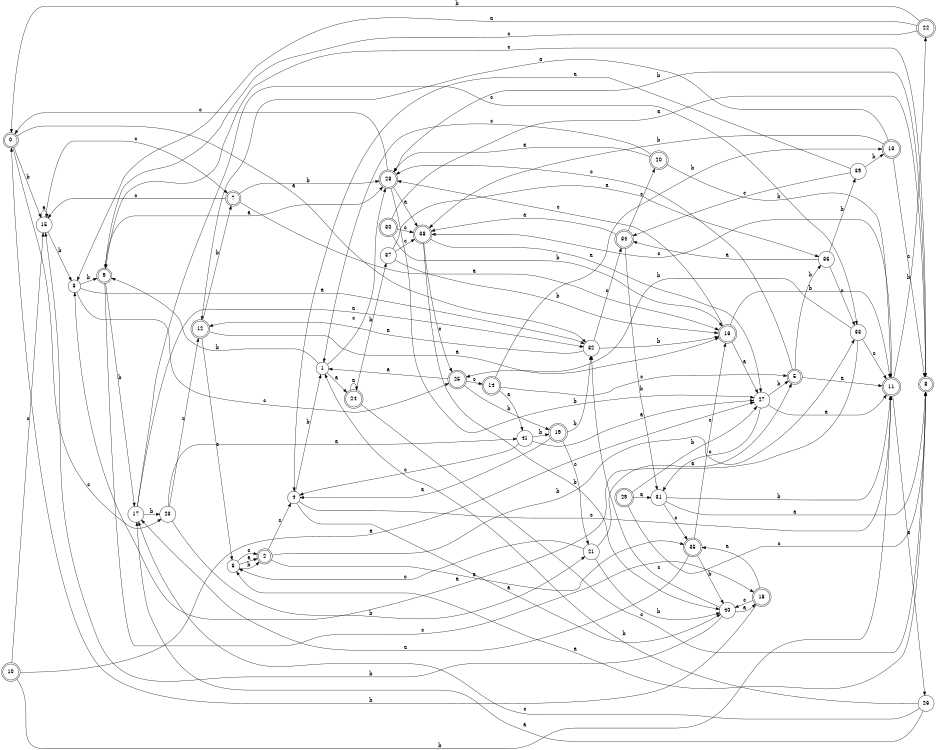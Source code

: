 digraph n34_3 {
__start0 [label="" shape="none"];

rankdir=LR;
size="8,5";

s0 [style="rounded,filled", color="black", fillcolor="white" shape="doublecircle", label="0"];
s1 [style="filled", color="black", fillcolor="white" shape="circle", label="1"];
s2 [style="rounded,filled", color="black", fillcolor="white" shape="doublecircle", label="2"];
s3 [style="filled", color="black", fillcolor="white" shape="circle", label="3"];
s4 [style="filled", color="black", fillcolor="white" shape="circle", label="4"];
s5 [style="rounded,filled", color="black", fillcolor="white" shape="doublecircle", label="5"];
s6 [style="filled", color="black", fillcolor="white" shape="circle", label="6"];
s7 [style="rounded,filled", color="black", fillcolor="white" shape="doublecircle", label="7"];
s8 [style="rounded,filled", color="black", fillcolor="white" shape="doublecircle", label="8"];
s9 [style="rounded,filled", color="black", fillcolor="white" shape="doublecircle", label="9"];
s10 [style="rounded,filled", color="black", fillcolor="white" shape="doublecircle", label="10"];
s11 [style="rounded,filled", color="black", fillcolor="white" shape="doublecircle", label="11"];
s12 [style="rounded,filled", color="black", fillcolor="white" shape="doublecircle", label="12"];
s13 [style="rounded,filled", color="black", fillcolor="white" shape="doublecircle", label="13"];
s14 [style="rounded,filled", color="black", fillcolor="white" shape="doublecircle", label="14"];
s15 [style="filled", color="black", fillcolor="white" shape="circle", label="15"];
s16 [style="rounded,filled", color="black", fillcolor="white" shape="doublecircle", label="16"];
s17 [style="filled", color="black", fillcolor="white" shape="circle", label="17"];
s18 [style="rounded,filled", color="black", fillcolor="white" shape="doublecircle", label="18"];
s19 [style="rounded,filled", color="black", fillcolor="white" shape="doublecircle", label="19"];
s20 [style="rounded,filled", color="black", fillcolor="white" shape="doublecircle", label="20"];
s21 [style="filled", color="black", fillcolor="white" shape="circle", label="21"];
s22 [style="rounded,filled", color="black", fillcolor="white" shape="doublecircle", label="22"];
s23 [style="filled", color="black", fillcolor="white" shape="circle", label="23"];
s24 [style="rounded,filled", color="black", fillcolor="white" shape="doublecircle", label="24"];
s25 [style="rounded,filled", color="black", fillcolor="white" shape="doublecircle", label="25"];
s26 [style="filled", color="black", fillcolor="white" shape="circle", label="26"];
s27 [style="filled", color="black", fillcolor="white" shape="circle", label="27"];
s28 [style="rounded,filled", color="black", fillcolor="white" shape="doublecircle", label="28"];
s29 [style="rounded,filled", color="black", fillcolor="white" shape="doublecircle", label="29"];
s30 [style="rounded,filled", color="black", fillcolor="white" shape="doublecircle", label="30"];
s31 [style="filled", color="black", fillcolor="white" shape="circle", label="31"];
s32 [style="filled", color="black", fillcolor="white" shape="circle", label="32"];
s33 [style="filled", color="black", fillcolor="white" shape="circle", label="33"];
s34 [style="rounded,filled", color="black", fillcolor="white" shape="doublecircle", label="34"];
s35 [style="rounded,filled", color="black", fillcolor="white" shape="doublecircle", label="35"];
s36 [style="filled", color="black", fillcolor="white" shape="circle", label="36"];
s37 [style="filled", color="black", fillcolor="white" shape="circle", label="37"];
s38 [style="rounded,filled", color="black", fillcolor="white" shape="doublecircle", label="38"];
s39 [style="filled", color="black", fillcolor="white" shape="circle", label="39"];
s40 [style="filled", color="black", fillcolor="white" shape="circle", label="40"];
s41 [style="filled", color="black", fillcolor="white" shape="circle", label="41"];
s0 -> s32 [label="a"];
s0 -> s15 [label="b"];
s0 -> s23 [label="c"];
s1 -> s24 [label="a"];
s1 -> s9 [label="b"];
s1 -> s28 [label="c"];
s2 -> s35 [label="a"];
s2 -> s33 [label="b"];
s2 -> s4 [label="c"];
s3 -> s32 [label="a"];
s3 -> s9 [label="b"];
s3 -> s25 [label="c"];
s4 -> s40 [label="a"];
s4 -> s1 [label="b"];
s4 -> s11 [label="c"];
s5 -> s11 [label="a"];
s5 -> s36 [label="b"];
s5 -> s28 [label="c"];
s6 -> s2 [label="a"];
s6 -> s2 [label="b"];
s6 -> s2 [label="c"];
s7 -> s16 [label="a"];
s7 -> s28 [label="b"];
s7 -> s15 [label="c"];
s8 -> s6 [label="a"];
s8 -> s28 [label="b"];
s8 -> s9 [label="c"];
s9 -> s28 [label="a"];
s9 -> s17 [label="b"];
s9 -> s18 [label="c"];
s10 -> s27 [label="a"];
s10 -> s11 [label="b"];
s10 -> s15 [label="c"];
s11 -> s26 [label="a"];
s11 -> s22 [label="b"];
s11 -> s38 [label="c"];
s12 -> s16 [label="a"];
s12 -> s7 [label="b"];
s12 -> s6 [label="c"];
s13 -> s12 [label="a"];
s13 -> s38 [label="b"];
s13 -> s8 [label="c"];
s14 -> s41 [label="a"];
s14 -> s13 [label="b"];
s14 -> s5 [label="c"];
s15 -> s15 [label="a"];
s15 -> s3 [label="b"];
s15 -> s7 [label="c"];
s16 -> s27 [label="a"];
s16 -> s11 [label="b"];
s16 -> s28 [label="c"];
s17 -> s32 [label="a"];
s17 -> s23 [label="b"];
s17 -> s33 [label="c"];
s18 -> s35 [label="a"];
s18 -> s0 [label="b"];
s18 -> s40 [label="c"];
s19 -> s4 [label="a"];
s19 -> s32 [label="b"];
s19 -> s21 [label="c"];
s20 -> s28 [label="a"];
s20 -> s11 [label="b"];
s20 -> s1 [label="c"];
s21 -> s5 [label="a"];
s21 -> s40 [label="b"];
s21 -> s6 [label="c"];
s22 -> s3 [label="a"];
s22 -> s0 [label="b"];
s22 -> s9 [label="c"];
s23 -> s41 [label="a"];
s23 -> s21 [label="b"];
s23 -> s12 [label="c"];
s24 -> s24 [label="a"];
s24 -> s37 [label="b"];
s24 -> s8 [label="c"];
s25 -> s1 [label="a"];
s25 -> s19 [label="b"];
s25 -> s14 [label="c"];
s26 -> s17 [label="a"];
s26 -> s1 [label="b"];
s26 -> s17 [label="c"];
s27 -> s11 [label="a"];
s27 -> s5 [label="b"];
s27 -> s31 [label="c"];
s28 -> s38 [label="a"];
s28 -> s27 [label="b"];
s28 -> s0 [label="c"];
s29 -> s31 [label="a"];
s29 -> s27 [label="b"];
s29 -> s8 [label="c"];
s30 -> s8 [label="a"];
s30 -> s16 [label="b"];
s30 -> s38 [label="c"];
s31 -> s8 [label="a"];
s31 -> s11 [label="b"];
s31 -> s35 [label="c"];
s32 -> s12 [label="a"];
s32 -> s16 [label="b"];
s32 -> s34 [label="c"];
s33 -> s3 [label="a"];
s33 -> s25 [label="b"];
s33 -> s11 [label="c"];
s34 -> s38 [label="a"];
s34 -> s31 [label="b"];
s34 -> s20 [label="c"];
s35 -> s17 [label="a"];
s35 -> s40 [label="b"];
s35 -> s16 [label="c"];
s36 -> s34 [label="a"];
s36 -> s39 [label="b"];
s36 -> s33 [label="c"];
s37 -> s36 [label="a"];
s37 -> s16 [label="b"];
s37 -> s38 [label="c"];
s38 -> s27 [label="a"];
s38 -> s40 [label="b"];
s38 -> s25 [label="c"];
s39 -> s4 [label="a"];
s39 -> s13 [label="b"];
s39 -> s34 [label="c"];
s40 -> s18 [label="a"];
s40 -> s15 [label="b"];
s40 -> s32 [label="c"];
s41 -> s27 [label="a"];
s41 -> s19 [label="b"];
s41 -> s4 [label="c"];

}